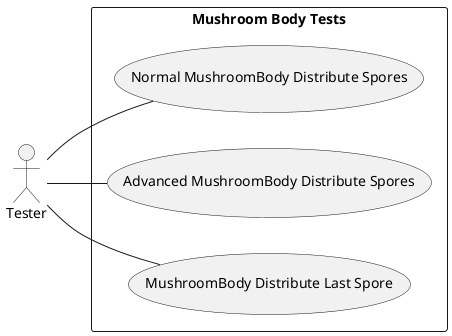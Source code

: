@startuml mushroom body test-case
left to right direction

actor "Tester" as tester

rectangle "Mushroom Body Tests" {
    usecase "Normal MushroomBody Distribute Spores" as test1
    usecase "Advanced MushroomBody Distribute Spores" as test2
    usecase "MushroomBody Distribute Last Spore" as test3
}

tester -- test1
tester -- test2
tester -- test3

@enduml